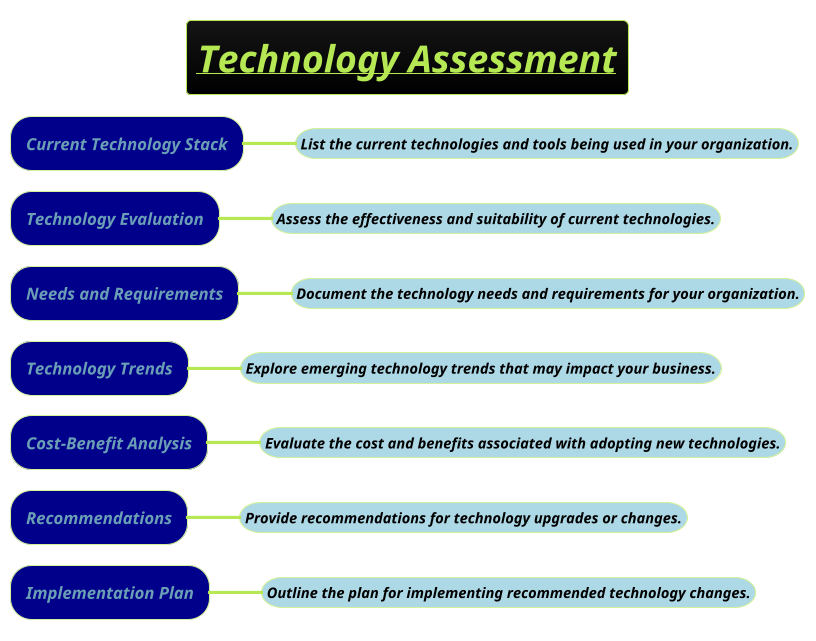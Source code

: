 @startmindmap
title =<i><b><u>Technology Assessment
!theme hacker

*[#darkblue] <i>Current Technology Stack
**[#lightblue] <i><color #black><size:14>List the current technologies and tools being used in your organization.
*[#darkblue] <i>Technology Evaluation
**[#lightblue] <i><color #black><size:14>Assess the effectiveness and suitability of current technologies.
*[#darkblue] <i>Needs and Requirements
**[#lightblue] <i><color #black><size:14>Document the technology needs and requirements for your organization.
*[#darkblue] <i>Technology Trends
**[#lightblue] <i><color #black><size:14>Explore emerging technology trends that may impact your business.
*[#darkblue] <i>Cost-Benefit Analysis
**[#lightblue] <i><color #black><size:14>Evaluate the cost and benefits associated with adopting new technologies.
*[#darkblue] <i>Recommendations
**[#lightblue] <i><color #black><size:14>Provide recommendations for technology upgrades or changes.
*[#darkblue] <i>Implementation Plan
**[#lightblue] <i><color #black><size:14>Outline the plan for implementing recommended technology changes.
@endmindmap
